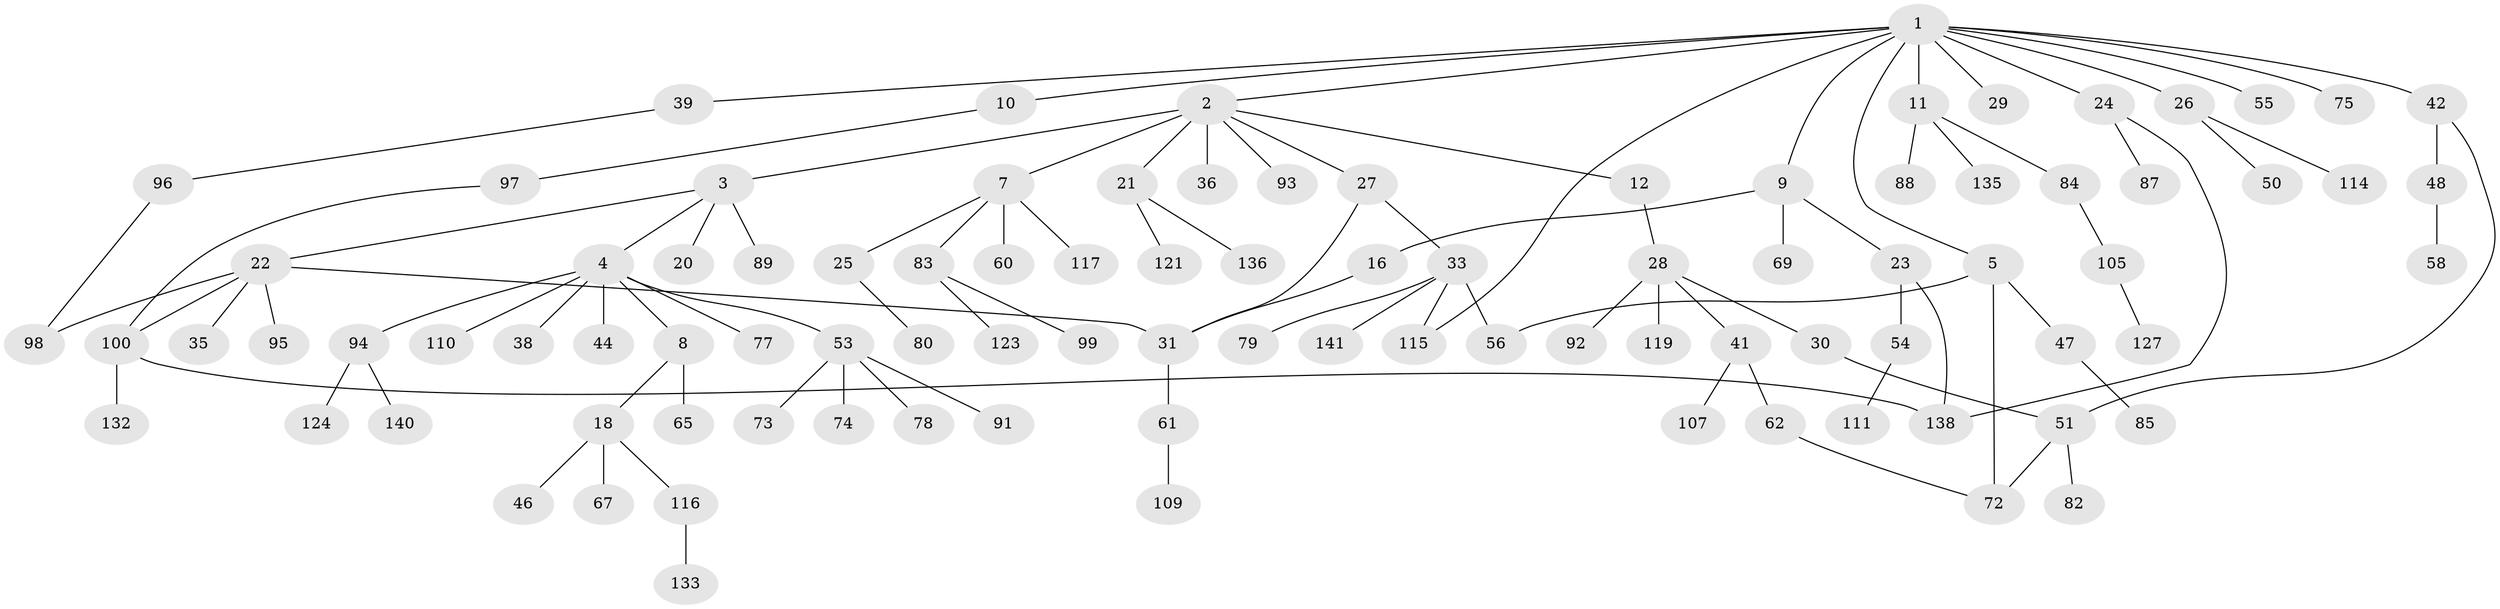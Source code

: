 // Generated by graph-tools (version 1.1) at 2025/51/02/27/25 19:51:40]
// undirected, 95 vertices, 105 edges
graph export_dot {
graph [start="1"]
  node [color=gray90,style=filled];
  1 [super="+17"];
  2 [super="+6"];
  3 [super="+70"];
  4 [super="+15"];
  5 [super="+40"];
  7 [super="+19"];
  8 [super="+14"];
  9 [super="+13"];
  10;
  11 [super="+66"];
  12 [super="+129"];
  16 [super="+102"];
  18 [super="+34"];
  20 [super="+120"];
  21 [super="+71"];
  22 [super="+90"];
  23 [super="+45"];
  24 [super="+63"];
  25;
  26 [super="+134"];
  27 [super="+32"];
  28;
  29;
  30 [super="+68"];
  31 [super="+86"];
  33 [super="+37"];
  35;
  36;
  38 [super="+52"];
  39;
  41 [super="+81"];
  42 [super="+43"];
  44;
  46 [super="+128"];
  47 [super="+49"];
  48;
  50;
  51;
  53 [super="+64"];
  54 [super="+57"];
  55 [super="+126"];
  56 [super="+59"];
  58;
  60 [super="+139"];
  61 [super="+108"];
  62;
  65;
  67;
  69;
  72 [super="+76"];
  73 [super="+103"];
  74 [super="+130"];
  75;
  77;
  78 [super="+118"];
  79;
  80;
  82 [super="+113"];
  83 [super="+131"];
  84;
  85;
  87 [super="+104"];
  88;
  89;
  91;
  92;
  93;
  94;
  95 [super="+106"];
  96;
  97;
  98 [super="+101"];
  99;
  100 [super="+112"];
  105 [super="+137"];
  107;
  109;
  110;
  111;
  114;
  115;
  116;
  117 [super="+125"];
  119 [super="+122"];
  121;
  123;
  124;
  127;
  132;
  133;
  135;
  136;
  138;
  140;
  141;
  1 -- 2;
  1 -- 5;
  1 -- 9;
  1 -- 10;
  1 -- 11;
  1 -- 29;
  1 -- 39;
  1 -- 115;
  1 -- 26;
  1 -- 55;
  1 -- 24;
  1 -- 42;
  1 -- 75;
  2 -- 3 [weight=2];
  2 -- 7;
  2 -- 21;
  2 -- 27;
  2 -- 36;
  2 -- 93;
  2 -- 12;
  3 -- 4;
  3 -- 20;
  3 -- 22;
  3 -- 89;
  4 -- 8;
  4 -- 44;
  4 -- 53;
  4 -- 77;
  4 -- 110;
  4 -- 38;
  4 -- 94;
  5 -- 47;
  5 -- 72;
  5 -- 56;
  7 -- 25;
  7 -- 60;
  7 -- 117;
  7 -- 83;
  8 -- 18;
  8 -- 65;
  9 -- 16;
  9 -- 69;
  9 -- 23;
  10 -- 97;
  11 -- 84;
  11 -- 135;
  11 -- 88;
  12 -- 28;
  16 -- 31;
  18 -- 67;
  18 -- 116;
  18 -- 46;
  21 -- 121;
  21 -- 136;
  22 -- 35;
  22 -- 95;
  22 -- 98;
  22 -- 100;
  22 -- 31;
  23 -- 54;
  23 -- 138;
  24 -- 138;
  24 -- 87;
  25 -- 80;
  26 -- 50;
  26 -- 114;
  27 -- 31 [weight=2];
  27 -- 33;
  28 -- 30;
  28 -- 41;
  28 -- 92;
  28 -- 119;
  30 -- 51;
  31 -- 61;
  33 -- 141;
  33 -- 56;
  33 -- 115;
  33 -- 79;
  39 -- 96;
  41 -- 62;
  41 -- 107;
  42 -- 48;
  42 -- 51;
  47 -- 85;
  48 -- 58;
  51 -- 72;
  51 -- 82;
  53 -- 73;
  53 -- 78;
  53 -- 91;
  53 -- 74;
  54 -- 111;
  61 -- 109;
  62 -- 72;
  83 -- 99;
  83 -- 123;
  84 -- 105;
  94 -- 124;
  94 -- 140;
  96 -- 98;
  97 -- 100;
  100 -- 132;
  100 -- 138;
  105 -- 127;
  116 -- 133;
}
